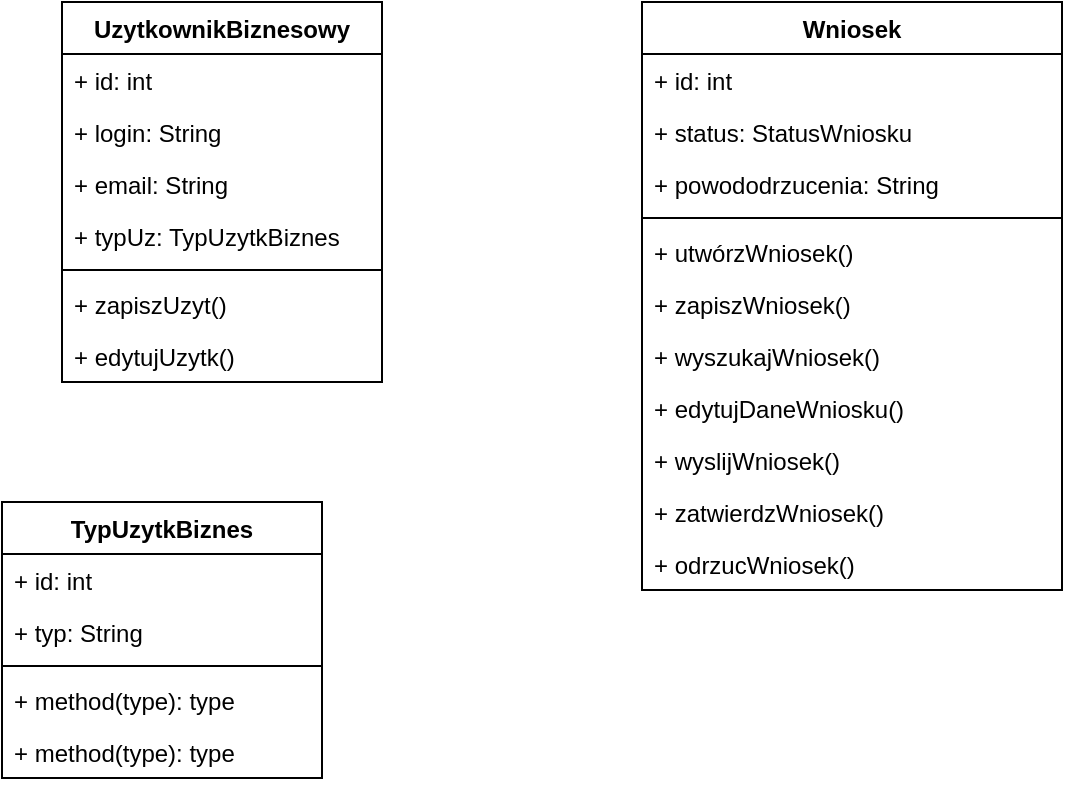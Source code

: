 <mxfile version="14.1.9" type="github">
  <diagram id="VLIMwTcRI4crbzWSq6hb" name="Page-1">
    <mxGraphModel dx="846" dy="480" grid="1" gridSize="10" guides="1" tooltips="1" connect="1" arrows="1" fold="1" page="1" pageScale="1" pageWidth="827" pageHeight="1169" math="0" shadow="0">
      <root>
        <mxCell id="0" />
        <mxCell id="1" parent="0" />
        <mxCell id="uf1KhMOnWmnirB3Yb82l-1" value="Wniosek" style="swimlane;fontStyle=1;align=center;verticalAlign=top;childLayout=stackLayout;horizontal=1;startSize=26;horizontalStack=0;resizeParent=1;resizeParentMax=0;resizeLast=0;collapsible=1;marginBottom=0;" vertex="1" parent="1">
          <mxGeometry x="470" y="50" width="210" height="294" as="geometry" />
        </mxCell>
        <mxCell id="uf1KhMOnWmnirB3Yb82l-2" value="+ id: int&#xa;" style="text;strokeColor=none;fillColor=none;align=left;verticalAlign=top;spacingLeft=4;spacingRight=4;overflow=hidden;rotatable=0;points=[[0,0.5],[1,0.5]];portConstraint=eastwest;" vertex="1" parent="uf1KhMOnWmnirB3Yb82l-1">
          <mxGeometry y="26" width="210" height="26" as="geometry" />
        </mxCell>
        <mxCell id="uf1KhMOnWmnirB3Yb82l-3" value="+ status: StatusWniosku" style="text;strokeColor=none;fillColor=none;align=left;verticalAlign=top;spacingLeft=4;spacingRight=4;overflow=hidden;rotatable=0;points=[[0,0.5],[1,0.5]];portConstraint=eastwest;" vertex="1" parent="uf1KhMOnWmnirB3Yb82l-1">
          <mxGeometry y="52" width="210" height="26" as="geometry" />
        </mxCell>
        <mxCell id="uf1KhMOnWmnirB3Yb82l-4" value="+ powododrzucenia: String" style="text;strokeColor=none;fillColor=none;align=left;verticalAlign=top;spacingLeft=4;spacingRight=4;overflow=hidden;rotatable=0;points=[[0,0.5],[1,0.5]];portConstraint=eastwest;" vertex="1" parent="uf1KhMOnWmnirB3Yb82l-1">
          <mxGeometry y="78" width="210" height="26" as="geometry" />
        </mxCell>
        <mxCell id="uf1KhMOnWmnirB3Yb82l-5" value="" style="line;strokeWidth=1;fillColor=none;align=left;verticalAlign=middle;spacingTop=-1;spacingLeft=3;spacingRight=3;rotatable=0;labelPosition=right;points=[];portConstraint=eastwest;" vertex="1" parent="uf1KhMOnWmnirB3Yb82l-1">
          <mxGeometry y="104" width="210" height="8" as="geometry" />
        </mxCell>
        <mxCell id="uf1KhMOnWmnirB3Yb82l-6" value="+ utwórzWniosek()&#xa;" style="text;strokeColor=none;fillColor=none;align=left;verticalAlign=top;spacingLeft=4;spacingRight=4;overflow=hidden;rotatable=0;points=[[0,0.5],[1,0.5]];portConstraint=eastwest;" vertex="1" parent="uf1KhMOnWmnirB3Yb82l-1">
          <mxGeometry y="112" width="210" height="26" as="geometry" />
        </mxCell>
        <mxCell id="uf1KhMOnWmnirB3Yb82l-7" value="+ zapiszWniosek()&#xa;" style="text;strokeColor=none;fillColor=none;align=left;verticalAlign=top;spacingLeft=4;spacingRight=4;overflow=hidden;rotatable=0;points=[[0,0.5],[1,0.5]];portConstraint=eastwest;" vertex="1" parent="uf1KhMOnWmnirB3Yb82l-1">
          <mxGeometry y="138" width="210" height="26" as="geometry" />
        </mxCell>
        <mxCell id="uf1KhMOnWmnirB3Yb82l-8" value="+ wyszukajWniosek()&#xa;" style="text;strokeColor=none;fillColor=none;align=left;verticalAlign=top;spacingLeft=4;spacingRight=4;overflow=hidden;rotatable=0;points=[[0,0.5],[1,0.5]];portConstraint=eastwest;" vertex="1" parent="uf1KhMOnWmnirB3Yb82l-1">
          <mxGeometry y="164" width="210" height="26" as="geometry" />
        </mxCell>
        <mxCell id="uf1KhMOnWmnirB3Yb82l-9" value="+ edytujDaneWniosku()&#xa;" style="text;strokeColor=none;fillColor=none;align=left;verticalAlign=top;spacingLeft=4;spacingRight=4;overflow=hidden;rotatable=0;points=[[0,0.5],[1,0.5]];portConstraint=eastwest;" vertex="1" parent="uf1KhMOnWmnirB3Yb82l-1">
          <mxGeometry y="190" width="210" height="26" as="geometry" />
        </mxCell>
        <mxCell id="uf1KhMOnWmnirB3Yb82l-10" value="+ wyslijWniosek()&#xa;" style="text;strokeColor=none;fillColor=none;align=left;verticalAlign=top;spacingLeft=4;spacingRight=4;overflow=hidden;rotatable=0;points=[[0,0.5],[1,0.5]];portConstraint=eastwest;" vertex="1" parent="uf1KhMOnWmnirB3Yb82l-1">
          <mxGeometry y="216" width="210" height="26" as="geometry" />
        </mxCell>
        <mxCell id="uf1KhMOnWmnirB3Yb82l-11" value="+ zatwierdzWniosek()&#xa;" style="text;strokeColor=none;fillColor=none;align=left;verticalAlign=top;spacingLeft=4;spacingRight=4;overflow=hidden;rotatable=0;points=[[0,0.5],[1,0.5]];portConstraint=eastwest;" vertex="1" parent="uf1KhMOnWmnirB3Yb82l-1">
          <mxGeometry y="242" width="210" height="26" as="geometry" />
        </mxCell>
        <mxCell id="uf1KhMOnWmnirB3Yb82l-12" value="+ odrzucWniosek()&#xa;" style="text;strokeColor=none;fillColor=none;align=left;verticalAlign=top;spacingLeft=4;spacingRight=4;overflow=hidden;rotatable=0;points=[[0,0.5],[1,0.5]];portConstraint=eastwest;" vertex="1" parent="uf1KhMOnWmnirB3Yb82l-1">
          <mxGeometry y="268" width="210" height="26" as="geometry" />
        </mxCell>
        <mxCell id="uf1KhMOnWmnirB3Yb82l-13" value="UzytkownikBiznesowy" style="swimlane;fontStyle=1;align=center;verticalAlign=top;childLayout=stackLayout;horizontal=1;startSize=26;horizontalStack=0;resizeParent=1;resizeParentMax=0;resizeLast=0;collapsible=1;marginBottom=0;" vertex="1" parent="1">
          <mxGeometry x="180" y="50" width="160" height="190" as="geometry" />
        </mxCell>
        <mxCell id="uf1KhMOnWmnirB3Yb82l-14" value="+ id: int" style="text;strokeColor=none;fillColor=none;align=left;verticalAlign=top;spacingLeft=4;spacingRight=4;overflow=hidden;rotatable=0;points=[[0,0.5],[1,0.5]];portConstraint=eastwest;" vertex="1" parent="uf1KhMOnWmnirB3Yb82l-13">
          <mxGeometry y="26" width="160" height="26" as="geometry" />
        </mxCell>
        <mxCell id="uf1KhMOnWmnirB3Yb82l-17" value="+ login: String" style="text;strokeColor=none;fillColor=none;align=left;verticalAlign=top;spacingLeft=4;spacingRight=4;overflow=hidden;rotatable=0;points=[[0,0.5],[1,0.5]];portConstraint=eastwest;" vertex="1" parent="uf1KhMOnWmnirB3Yb82l-13">
          <mxGeometry y="52" width="160" height="26" as="geometry" />
        </mxCell>
        <mxCell id="uf1KhMOnWmnirB3Yb82l-18" value="+ email: String" style="text;strokeColor=none;fillColor=none;align=left;verticalAlign=top;spacingLeft=4;spacingRight=4;overflow=hidden;rotatable=0;points=[[0,0.5],[1,0.5]];portConstraint=eastwest;" vertex="1" parent="uf1KhMOnWmnirB3Yb82l-13">
          <mxGeometry y="78" width="160" height="26" as="geometry" />
        </mxCell>
        <mxCell id="uf1KhMOnWmnirB3Yb82l-19" value="+ typUz: TypUzytkBiznes" style="text;strokeColor=none;fillColor=none;align=left;verticalAlign=top;spacingLeft=4;spacingRight=4;overflow=hidden;rotatable=0;points=[[0,0.5],[1,0.5]];portConstraint=eastwest;" vertex="1" parent="uf1KhMOnWmnirB3Yb82l-13">
          <mxGeometry y="104" width="160" height="26" as="geometry" />
        </mxCell>
        <mxCell id="uf1KhMOnWmnirB3Yb82l-15" value="" style="line;strokeWidth=1;fillColor=none;align=left;verticalAlign=middle;spacingTop=-1;spacingLeft=3;spacingRight=3;rotatable=0;labelPosition=right;points=[];portConstraint=eastwest;" vertex="1" parent="uf1KhMOnWmnirB3Yb82l-13">
          <mxGeometry y="130" width="160" height="8" as="geometry" />
        </mxCell>
        <mxCell id="uf1KhMOnWmnirB3Yb82l-16" value="+ zapiszUzyt()" style="text;strokeColor=none;fillColor=none;align=left;verticalAlign=top;spacingLeft=4;spacingRight=4;overflow=hidden;rotatable=0;points=[[0,0.5],[1,0.5]];portConstraint=eastwest;" vertex="1" parent="uf1KhMOnWmnirB3Yb82l-13">
          <mxGeometry y="138" width="160" height="26" as="geometry" />
        </mxCell>
        <mxCell id="uf1KhMOnWmnirB3Yb82l-24" value="+ edytujUzytk()" style="text;strokeColor=none;fillColor=none;align=left;verticalAlign=top;spacingLeft=4;spacingRight=4;overflow=hidden;rotatable=0;points=[[0,0.5],[1,0.5]];portConstraint=eastwest;" vertex="1" parent="uf1KhMOnWmnirB3Yb82l-13">
          <mxGeometry y="164" width="160" height="26" as="geometry" />
        </mxCell>
        <mxCell id="uf1KhMOnWmnirB3Yb82l-20" value="TypUzytkBiznes" style="swimlane;fontStyle=1;align=center;verticalAlign=top;childLayout=stackLayout;horizontal=1;startSize=26;horizontalStack=0;resizeParent=1;resizeParentMax=0;resizeLast=0;collapsible=1;marginBottom=0;" vertex="1" parent="1">
          <mxGeometry x="150" y="300" width="160" height="138" as="geometry" />
        </mxCell>
        <mxCell id="uf1KhMOnWmnirB3Yb82l-21" value="+ id: int" style="text;strokeColor=none;fillColor=none;align=left;verticalAlign=top;spacingLeft=4;spacingRight=4;overflow=hidden;rotatable=0;points=[[0,0.5],[1,0.5]];portConstraint=eastwest;" vertex="1" parent="uf1KhMOnWmnirB3Yb82l-20">
          <mxGeometry y="26" width="160" height="26" as="geometry" />
        </mxCell>
        <mxCell id="uf1KhMOnWmnirB3Yb82l-25" value="+ typ: String" style="text;strokeColor=none;fillColor=none;align=left;verticalAlign=top;spacingLeft=4;spacingRight=4;overflow=hidden;rotatable=0;points=[[0,0.5],[1,0.5]];portConstraint=eastwest;" vertex="1" parent="uf1KhMOnWmnirB3Yb82l-20">
          <mxGeometry y="52" width="160" height="26" as="geometry" />
        </mxCell>
        <mxCell id="uf1KhMOnWmnirB3Yb82l-22" value="" style="line;strokeWidth=1;fillColor=none;align=left;verticalAlign=middle;spacingTop=-1;spacingLeft=3;spacingRight=3;rotatable=0;labelPosition=right;points=[];portConstraint=eastwest;" vertex="1" parent="uf1KhMOnWmnirB3Yb82l-20">
          <mxGeometry y="78" width="160" height="8" as="geometry" />
        </mxCell>
        <mxCell id="uf1KhMOnWmnirB3Yb82l-23" value="+ method(type): type" style="text;strokeColor=none;fillColor=none;align=left;verticalAlign=top;spacingLeft=4;spacingRight=4;overflow=hidden;rotatable=0;points=[[0,0.5],[1,0.5]];portConstraint=eastwest;" vertex="1" parent="uf1KhMOnWmnirB3Yb82l-20">
          <mxGeometry y="86" width="160" height="26" as="geometry" />
        </mxCell>
        <mxCell id="uf1KhMOnWmnirB3Yb82l-26" value="+ method(type): type" style="text;strokeColor=none;fillColor=none;align=left;verticalAlign=top;spacingLeft=4;spacingRight=4;overflow=hidden;rotatable=0;points=[[0,0.5],[1,0.5]];portConstraint=eastwest;" vertex="1" parent="uf1KhMOnWmnirB3Yb82l-20">
          <mxGeometry y="112" width="160" height="26" as="geometry" />
        </mxCell>
      </root>
    </mxGraphModel>
  </diagram>
</mxfile>
